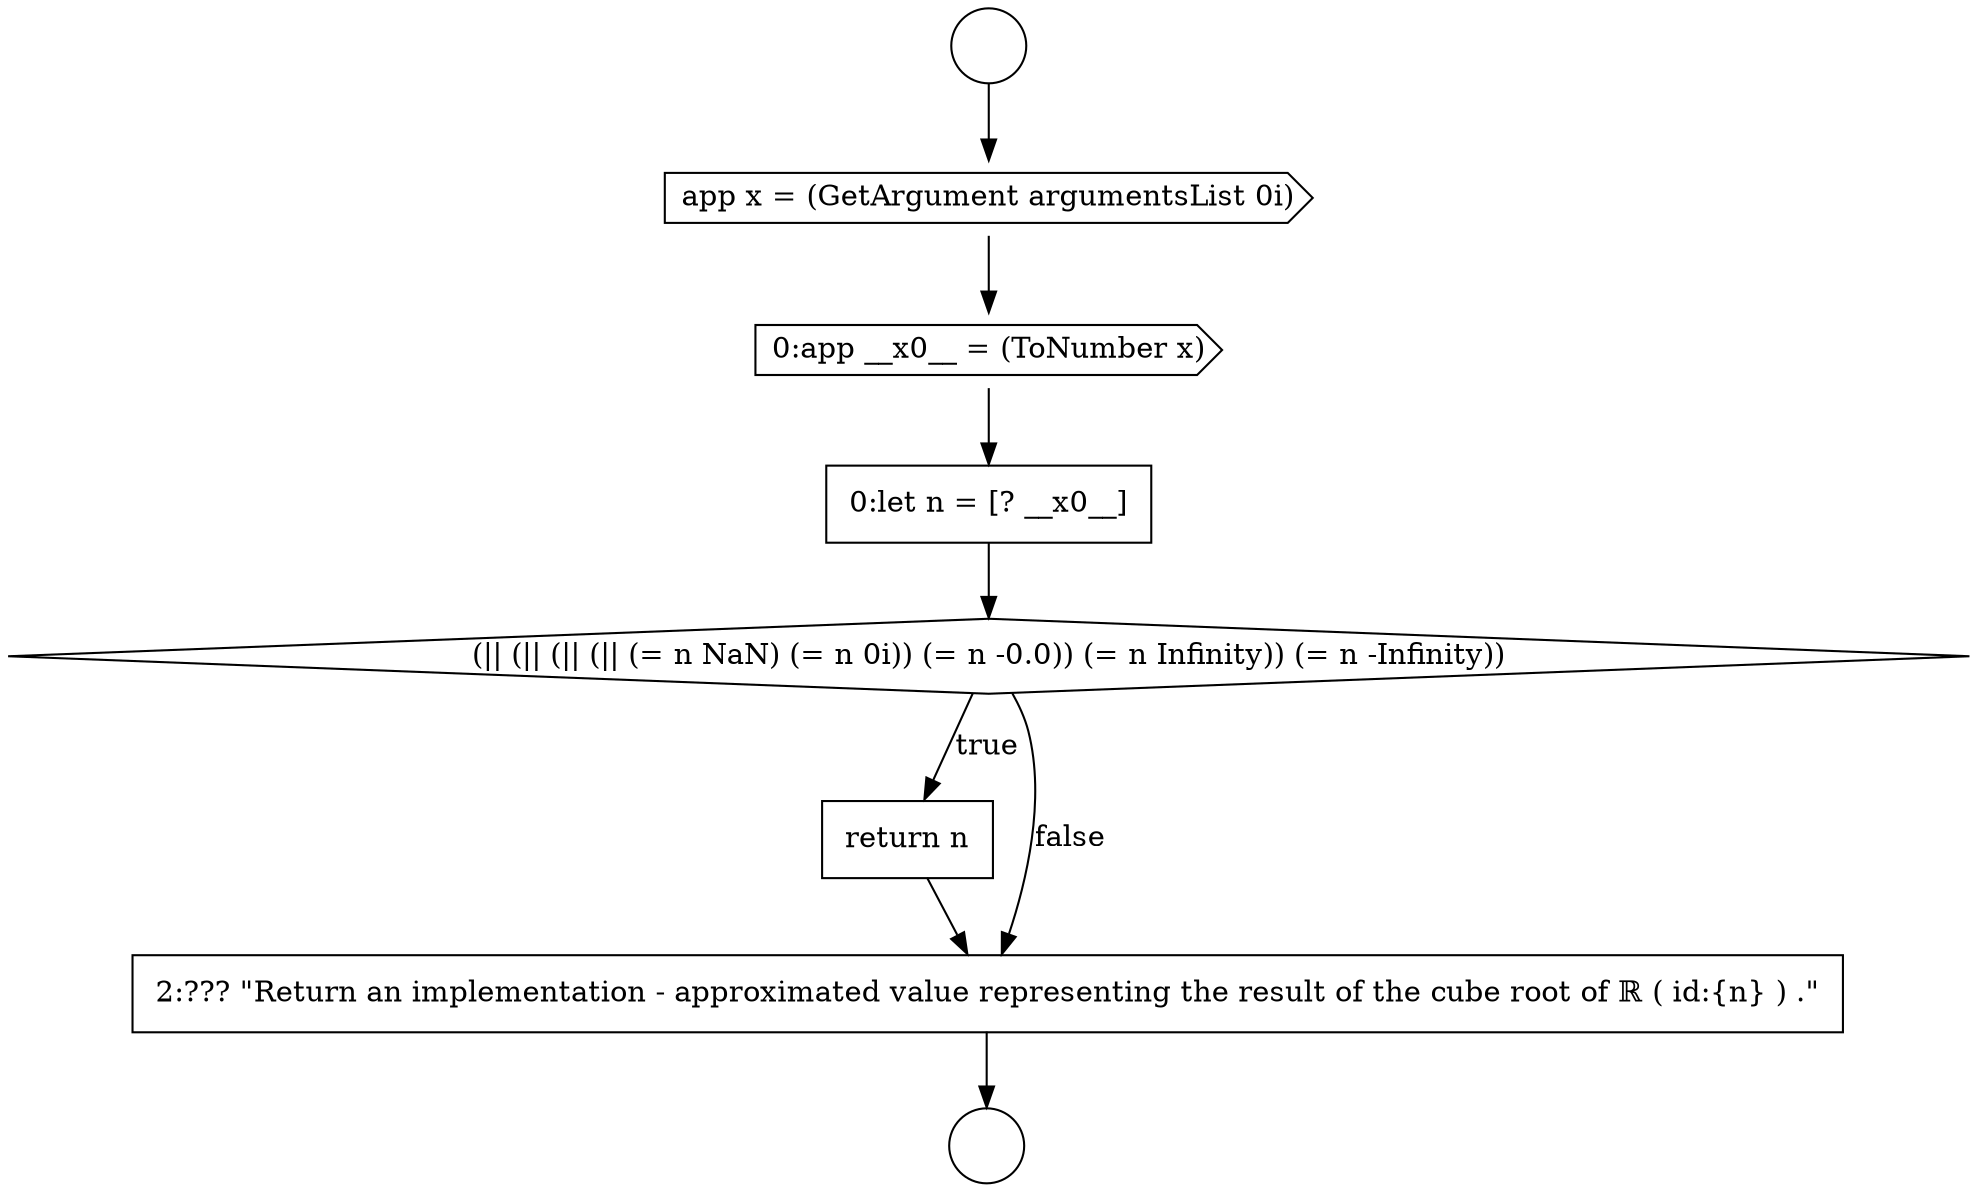 digraph {
  node12865 [shape=none, margin=0, label=<<font color="black">
    <table border="0" cellborder="1" cellspacing="0" cellpadding="10">
      <tr><td align="left">return n</td></tr>
    </table>
  </font>> color="black" fillcolor="white" style=filled]
  node12864 [shape=diamond, label=<<font color="black">(|| (|| (|| (|| (= n NaN) (= n 0i)) (= n -0.0)) (= n Infinity)) (= n -Infinity))</font>> color="black" fillcolor="white" style=filled]
  node12860 [shape=circle label=" " color="black" fillcolor="white" style=filled]
  node12859 [shape=circle label=" " color="black" fillcolor="white" style=filled]
  node12862 [shape=cds, label=<<font color="black">0:app __x0__ = (ToNumber x)</font>> color="black" fillcolor="white" style=filled]
  node12861 [shape=cds, label=<<font color="black">app x = (GetArgument argumentsList 0i)</font>> color="black" fillcolor="white" style=filled]
  node12866 [shape=none, margin=0, label=<<font color="black">
    <table border="0" cellborder="1" cellspacing="0" cellpadding="10">
      <tr><td align="left">2:??? &quot;Return an implementation - approximated value representing the result of the cube root of ℝ ( id:{n} ) .&quot;</td></tr>
    </table>
  </font>> color="black" fillcolor="white" style=filled]
  node12863 [shape=none, margin=0, label=<<font color="black">
    <table border="0" cellborder="1" cellspacing="0" cellpadding="10">
      <tr><td align="left">0:let n = [? __x0__]</td></tr>
    </table>
  </font>> color="black" fillcolor="white" style=filled]
  node12865 -> node12866 [ color="black"]
  node12862 -> node12863 [ color="black"]
  node12866 -> node12860 [ color="black"]
  node12861 -> node12862 [ color="black"]
  node12859 -> node12861 [ color="black"]
  node12864 -> node12865 [label=<<font color="black">true</font>> color="black"]
  node12864 -> node12866 [label=<<font color="black">false</font>> color="black"]
  node12863 -> node12864 [ color="black"]
}
